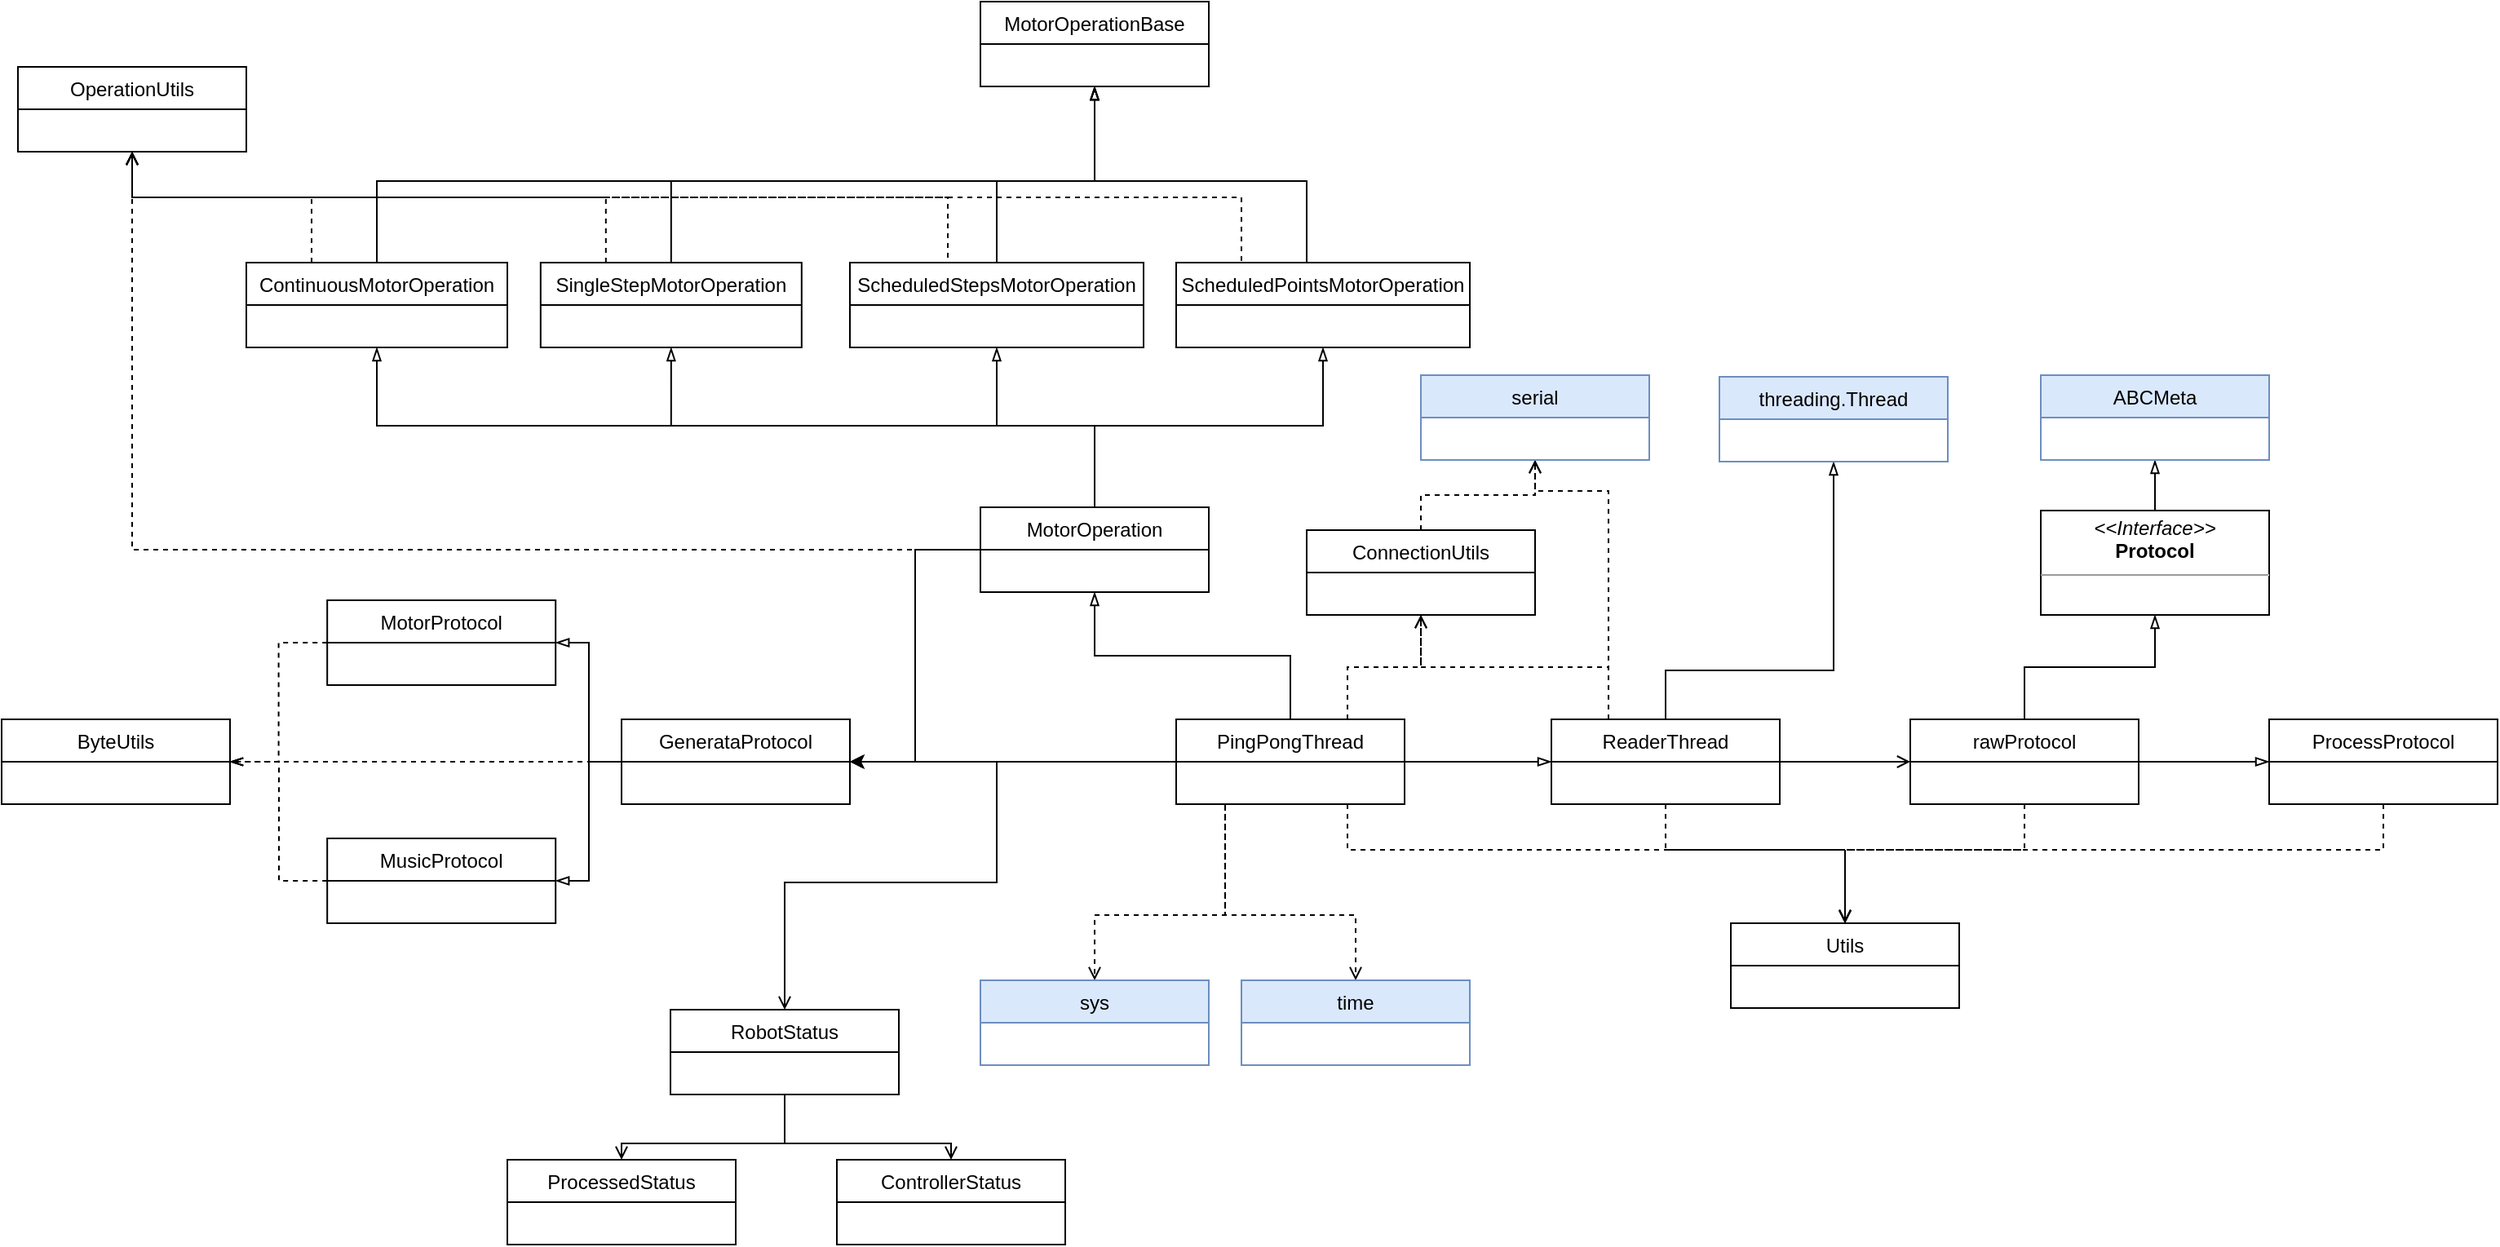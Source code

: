 <mxfile version="12.7.9"><diagram id="vr3LZQAEr9MCk4au9FMv" name="페이지-1"><mxGraphModel dx="2076" dy="1096" grid="1" gridSize="10" guides="1" tooltips="1" connect="1" arrows="1" fold="1" page="1" pageScale="1" pageWidth="827" pageHeight="1169" math="0" shadow="0"><root><mxCell id="0"/><mxCell id="1" parent="0"/><mxCell id="1E0AmDg_mKt3VvYwFSML-1" style="edgeStyle=orthogonalEdgeStyle;rounded=0;orthogonalLoop=1;jettySize=auto;html=1;entryX=0.5;entryY=1;entryDx=0;entryDy=0;endArrow=blockThin;endFill=0;" edge="1" parent="1" source="1E0AmDg_mKt3VvYwFSML-6" target="1E0AmDg_mKt3VvYwFSML-34"><mxGeometry relative="1" as="geometry"><Array as="points"><mxPoint x="1650" y="750"/><mxPoint x="1753" y="750"/></Array></mxGeometry></mxCell><mxCell id="1E0AmDg_mKt3VvYwFSML-2" style="edgeStyle=orthogonalEdgeStyle;rounded=0;orthogonalLoop=1;jettySize=auto;html=1;exitX=1;exitY=0.5;exitDx=0;exitDy=0;entryX=0;entryY=0.5;entryDx=0;entryDy=0;endArrow=open;endFill=0;" edge="1" parent="1" source="1E0AmDg_mKt3VvYwFSML-6" target="1E0AmDg_mKt3VvYwFSML-38"><mxGeometry relative="1" as="geometry"/></mxCell><mxCell id="1E0AmDg_mKt3VvYwFSML-3" style="edgeStyle=orthogonalEdgeStyle;rounded=0;orthogonalLoop=1;jettySize=auto;html=1;exitX=0.25;exitY=0;exitDx=0;exitDy=0;dashed=1;endArrow=open;endFill=0;entryX=0.5;entryY=1;entryDx=0;entryDy=0;" edge="1" parent="1" source="1E0AmDg_mKt3VvYwFSML-6" target="1E0AmDg_mKt3VvYwFSML-26"><mxGeometry relative="1" as="geometry"><mxPoint x="1500" y="720" as="targetPoint"/></mxGeometry></mxCell><mxCell id="1E0AmDg_mKt3VvYwFSML-4" style="edgeStyle=orthogonalEdgeStyle;rounded=0;orthogonalLoop=1;jettySize=auto;html=1;entryX=0.5;entryY=0;entryDx=0;entryDy=0;dashed=1;endArrow=open;endFill=0;" edge="1" parent="1" source="1E0AmDg_mKt3VvYwFSML-6" target="1E0AmDg_mKt3VvYwFSML-51"><mxGeometry relative="1" as="geometry"><Array as="points"><mxPoint x="1650" y="860"/><mxPoint x="1760" y="860"/></Array></mxGeometry></mxCell><mxCell id="1E0AmDg_mKt3VvYwFSML-5" style="edgeStyle=orthogonalEdgeStyle;rounded=0;orthogonalLoop=1;jettySize=auto;html=1;exitX=0.25;exitY=0;exitDx=0;exitDy=0;entryX=0.5;entryY=1;entryDx=0;entryDy=0;dashed=1;endArrow=open;endFill=0;" edge="1" parent="1" source="1E0AmDg_mKt3VvYwFSML-6" target="1E0AmDg_mKt3VvYwFSML-28"><mxGeometry relative="1" as="geometry"><Array as="points"><mxPoint x="1615" y="640"/><mxPoint x="1570" y="640"/></Array></mxGeometry></mxCell><mxCell id="1E0AmDg_mKt3VvYwFSML-6" value="ReaderThread" style="swimlane;fontStyle=0;childLayout=stackLayout;horizontal=1;startSize=26;fillColor=none;horizontalStack=0;resizeParent=1;resizeParentMax=0;resizeLast=0;collapsible=1;marginBottom=0;" vertex="1" parent="1"><mxGeometry x="1580" y="780" width="140" height="52" as="geometry"/></mxCell><mxCell id="1E0AmDg_mKt3VvYwFSML-7" style="edgeStyle=orthogonalEdgeStyle;rounded=0;orthogonalLoop=1;jettySize=auto;html=1;entryX=0;entryY=0.5;entryDx=0;entryDy=0;endArrow=blockThin;endFill=0;" edge="1" parent="1" source="1E0AmDg_mKt3VvYwFSML-15" target="1E0AmDg_mKt3VvYwFSML-6"><mxGeometry relative="1" as="geometry"/></mxCell><mxCell id="1E0AmDg_mKt3VvYwFSML-8" style="edgeStyle=orthogonalEdgeStyle;rounded=0;orthogonalLoop=1;jettySize=auto;html=1;entryX=0.5;entryY=1;entryDx=0;entryDy=0;endArrow=blockThin;endFill=0;" edge="1" parent="1" source="1E0AmDg_mKt3VvYwFSML-15" target="1E0AmDg_mKt3VvYwFSML-20"><mxGeometry relative="1" as="geometry"/></mxCell><mxCell id="1E0AmDg_mKt3VvYwFSML-9" style="edgeStyle=orthogonalEdgeStyle;rounded=0;orthogonalLoop=1;jettySize=auto;html=1;entryX=1;entryY=0.5;entryDx=0;entryDy=0;endArrow=open;endFill=0;" edge="1" parent="1" source="1E0AmDg_mKt3VvYwFSML-15" target="1E0AmDg_mKt3VvYwFSML-24"><mxGeometry relative="1" as="geometry"/></mxCell><mxCell id="1E0AmDg_mKt3VvYwFSML-10" style="edgeStyle=orthogonalEdgeStyle;rounded=0;orthogonalLoop=1;jettySize=auto;html=1;entryX=0.5;entryY=0;entryDx=0;entryDy=0;endArrow=open;endFill=0;" edge="1" parent="1" source="1E0AmDg_mKt3VvYwFSML-15" target="1E0AmDg_mKt3VvYwFSML-31"><mxGeometry relative="1" as="geometry"><Array as="points"><mxPoint x="1240" y="806"/><mxPoint x="1240" y="880"/><mxPoint x="1110" y="880"/></Array></mxGeometry></mxCell><mxCell id="1E0AmDg_mKt3VvYwFSML-11" style="edgeStyle=orthogonalEdgeStyle;rounded=0;orthogonalLoop=1;jettySize=auto;html=1;entryX=0.5;entryY=0;entryDx=0;entryDy=0;dashed=1;endArrow=open;endFill=0;exitX=0.25;exitY=1;exitDx=0;exitDy=0;" edge="1" parent="1" source="1E0AmDg_mKt3VvYwFSML-15" target="1E0AmDg_mKt3VvYwFSML-27"><mxGeometry relative="1" as="geometry"><Array as="points"><mxPoint x="1380" y="832"/><mxPoint x="1380" y="900"/><mxPoint x="1300" y="900"/></Array></mxGeometry></mxCell><mxCell id="1E0AmDg_mKt3VvYwFSML-12" style="edgeStyle=orthogonalEdgeStyle;rounded=0;orthogonalLoop=1;jettySize=auto;html=1;entryX=0.5;entryY=0;entryDx=0;entryDy=0;dashed=1;endArrow=open;endFill=0;" edge="1" parent="1" target="1E0AmDg_mKt3VvYwFSML-39"><mxGeometry relative="1" as="geometry"><mxPoint x="1380" y="832" as="sourcePoint"/><Array as="points"><mxPoint x="1380" y="900"/><mxPoint x="1460" y="900"/></Array></mxGeometry></mxCell><mxCell id="1E0AmDg_mKt3VvYwFSML-13" style="edgeStyle=orthogonalEdgeStyle;rounded=0;orthogonalLoop=1;jettySize=auto;html=1;entryX=0.5;entryY=0;entryDx=0;entryDy=0;dashed=1;endArrow=open;endFill=0;exitX=0.75;exitY=1;exitDx=0;exitDy=0;" edge="1" parent="1" source="1E0AmDg_mKt3VvYwFSML-15" target="1E0AmDg_mKt3VvYwFSML-51"><mxGeometry relative="1" as="geometry"><mxPoint x="1460" y="832" as="sourcePoint"/><Array as="points"><mxPoint x="1455" y="860"/><mxPoint x="1760" y="860"/></Array></mxGeometry></mxCell><mxCell id="1E0AmDg_mKt3VvYwFSML-14" style="edgeStyle=orthogonalEdgeStyle;rounded=0;orthogonalLoop=1;jettySize=auto;html=1;exitX=0.75;exitY=0;exitDx=0;exitDy=0;entryX=0.5;entryY=1;entryDx=0;entryDy=0;dashed=1;endArrow=open;endFill=0;" edge="1" parent="1" source="1E0AmDg_mKt3VvYwFSML-15" target="1E0AmDg_mKt3VvYwFSML-26"><mxGeometry relative="1" as="geometry"/></mxCell><mxCell id="1E0AmDg_mKt3VvYwFSML-15" value="PingPongThread" style="swimlane;fontStyle=0;childLayout=stackLayout;horizontal=1;startSize=26;fillColor=none;horizontalStack=0;resizeParent=1;resizeParentMax=0;resizeLast=0;collapsible=1;marginBottom=0;" vertex="1" parent="1"><mxGeometry x="1350" y="780" width="140" height="52" as="geometry"/></mxCell><mxCell id="1E0AmDg_mKt3VvYwFSML-16" style="edgeStyle=orthogonalEdgeStyle;rounded=0;orthogonalLoop=1;jettySize=auto;html=1;entryX=1;entryY=0.5;entryDx=0;entryDy=0;" edge="1" parent="1" source="1E0AmDg_mKt3VvYwFSML-20" target="1E0AmDg_mKt3VvYwFSML-24"><mxGeometry relative="1" as="geometry"/></mxCell><mxCell id="1E0AmDg_mKt3VvYwFSML-17" style="edgeStyle=orthogonalEdgeStyle;rounded=0;orthogonalLoop=1;jettySize=auto;html=1;entryX=0.5;entryY=1;entryDx=0;entryDy=0;dashed=1;endArrow=open;endFill=0;" edge="1" parent="1" source="1E0AmDg_mKt3VvYwFSML-20" target="1E0AmDg_mKt3VvYwFSML-50"><mxGeometry relative="1" as="geometry"/></mxCell><mxCell id="1E0AmDg_mKt3VvYwFSML-18" style="edgeStyle=orthogonalEdgeStyle;rounded=0;orthogonalLoop=1;jettySize=auto;html=1;entryX=0.5;entryY=1;entryDx=0;entryDy=0;endArrow=blockThin;endFill=0;" edge="1" parent="1" source="1E0AmDg_mKt3VvYwFSML-20" target="1E0AmDg_mKt3VvYwFSML-54"><mxGeometry relative="1" as="geometry"><Array as="points"><mxPoint x="1300" y="600"/><mxPoint x="1240" y="600"/></Array></mxGeometry></mxCell><mxCell id="1E0AmDg_mKt3VvYwFSML-19" style="edgeStyle=orthogonalEdgeStyle;rounded=0;orthogonalLoop=1;jettySize=auto;html=1;entryX=0.5;entryY=1;entryDx=0;entryDy=0;endArrow=blockThin;endFill=0;" edge="1" parent="1" source="1E0AmDg_mKt3VvYwFSML-20" target="1E0AmDg_mKt3VvYwFSML-57"><mxGeometry relative="1" as="geometry"><Array as="points"><mxPoint x="1300" y="600"/><mxPoint x="1440" y="600"/></Array></mxGeometry></mxCell><mxCell id="1E0AmDg_mKt3VvYwFSML-61" style="edgeStyle=orthogonalEdgeStyle;rounded=0;orthogonalLoop=1;jettySize=auto;html=1;entryX=0.5;entryY=1;entryDx=0;entryDy=0;endArrow=blockThin;endFill=0;" edge="1" parent="1" source="1E0AmDg_mKt3VvYwFSML-20" target="1E0AmDg_mKt3VvYwFSML-59"><mxGeometry relative="1" as="geometry"><Array as="points"><mxPoint x="1300" y="600"/><mxPoint x="1040" y="600"/></Array></mxGeometry></mxCell><mxCell id="1E0AmDg_mKt3VvYwFSML-62" style="edgeStyle=orthogonalEdgeStyle;rounded=0;orthogonalLoop=1;jettySize=auto;html=1;entryX=0.5;entryY=1;entryDx=0;entryDy=0;endArrow=blockThin;endFill=0;" edge="1" parent="1" source="1E0AmDg_mKt3VvYwFSML-20" target="1E0AmDg_mKt3VvYwFSML-60"><mxGeometry relative="1" as="geometry"><Array as="points"><mxPoint x="1300" y="600"/><mxPoint x="860" y="600"/></Array></mxGeometry></mxCell><mxCell id="1E0AmDg_mKt3VvYwFSML-20" value="MotorOperation" style="swimlane;fontStyle=0;childLayout=stackLayout;horizontal=1;startSize=26;fillColor=none;horizontalStack=0;resizeParent=1;resizeParentMax=0;resizeLast=0;collapsible=1;marginBottom=0;" vertex="1" parent="1"><mxGeometry x="1230" y="650" width="140" height="52" as="geometry"/></mxCell><mxCell id="1E0AmDg_mKt3VvYwFSML-21" style="edgeStyle=orthogonalEdgeStyle;rounded=0;orthogonalLoop=1;jettySize=auto;html=1;entryX=1;entryY=0.5;entryDx=0;entryDy=0;endArrow=blockThin;endFill=0;" edge="1" parent="1" source="1E0AmDg_mKt3VvYwFSML-24" target="1E0AmDg_mKt3VvYwFSML-47"><mxGeometry relative="1" as="geometry"><Array as="points"><mxPoint x="990" y="806"/><mxPoint x="990" y="733"/></Array></mxGeometry></mxCell><mxCell id="1E0AmDg_mKt3VvYwFSML-22" style="edgeStyle=orthogonalEdgeStyle;rounded=0;orthogonalLoop=1;jettySize=auto;html=1;entryX=1;entryY=0.5;entryDx=0;entryDy=0;endArrow=blockThin;endFill=0;" edge="1" parent="1" source="1E0AmDg_mKt3VvYwFSML-24" target="1E0AmDg_mKt3VvYwFSML-49"><mxGeometry relative="1" as="geometry"><Array as="points"><mxPoint x="990" y="806"/><mxPoint x="990" y="879"/></Array></mxGeometry></mxCell><mxCell id="1E0AmDg_mKt3VvYwFSML-23" style="edgeStyle=orthogonalEdgeStyle;rounded=0;orthogonalLoop=1;jettySize=auto;html=1;exitX=0;exitY=0.5;exitDx=0;exitDy=0;entryX=1;entryY=0.5;entryDx=0;entryDy=0;endArrow=openThin;endFill=0;dashed=1;" edge="1" parent="1" source="1E0AmDg_mKt3VvYwFSML-24" target="1E0AmDg_mKt3VvYwFSML-45"><mxGeometry relative="1" as="geometry"/></mxCell><mxCell id="1E0AmDg_mKt3VvYwFSML-24" value="GenerataProtocol" style="swimlane;fontStyle=0;childLayout=stackLayout;horizontal=1;startSize=26;fillColor=none;horizontalStack=0;resizeParent=1;resizeParentMax=0;resizeLast=0;collapsible=1;marginBottom=0;" vertex="1" parent="1"><mxGeometry x="1010" y="780" width="140" height="52" as="geometry"/></mxCell><mxCell id="1E0AmDg_mKt3VvYwFSML-25" style="edgeStyle=orthogonalEdgeStyle;rounded=0;orthogonalLoop=1;jettySize=auto;html=1;entryX=0.5;entryY=1;entryDx=0;entryDy=0;dashed=1;endArrow=open;endFill=0;" edge="1" parent="1" source="1E0AmDg_mKt3VvYwFSML-26" target="1E0AmDg_mKt3VvYwFSML-28"><mxGeometry relative="1" as="geometry"/></mxCell><mxCell id="1E0AmDg_mKt3VvYwFSML-26" value="ConnectionUtils" style="swimlane;fontStyle=0;childLayout=stackLayout;horizontal=1;startSize=26;fillColor=none;horizontalStack=0;resizeParent=1;resizeParentMax=0;resizeLast=0;collapsible=1;marginBottom=0;" vertex="1" parent="1"><mxGeometry x="1430" y="664" width="140" height="52" as="geometry"/></mxCell><mxCell id="1E0AmDg_mKt3VvYwFSML-27" value="sys" style="swimlane;fontStyle=0;childLayout=stackLayout;horizontal=1;startSize=26;fillColor=#dae8fc;horizontalStack=0;resizeParent=1;resizeParentMax=0;resizeLast=0;collapsible=1;marginBottom=0;strokeColor=#6c8ebf;" vertex="1" parent="1"><mxGeometry x="1230" y="940" width="140" height="52" as="geometry"/></mxCell><mxCell id="1E0AmDg_mKt3VvYwFSML-28" value="serial" style="swimlane;fontStyle=0;childLayout=stackLayout;horizontal=1;startSize=26;fillColor=#dae8fc;horizontalStack=0;resizeParent=1;resizeParentMax=0;resizeLast=0;collapsible=1;marginBottom=0;strokeColor=#6c8ebf;" vertex="1" parent="1"><mxGeometry x="1500" y="569.0" width="140" height="52" as="geometry"/></mxCell><mxCell id="1E0AmDg_mKt3VvYwFSML-29" style="edgeStyle=orthogonalEdgeStyle;rounded=0;orthogonalLoop=1;jettySize=auto;html=1;endArrow=open;endFill=0;exitX=0.5;exitY=1;exitDx=0;exitDy=0;" edge="1" parent="1" source="1E0AmDg_mKt3VvYwFSML-31" target="1E0AmDg_mKt3VvYwFSML-32"><mxGeometry relative="1" as="geometry"><Array as="points"><mxPoint x="1110" y="1040"/><mxPoint x="1212" y="1040"/></Array></mxGeometry></mxCell><mxCell id="1E0AmDg_mKt3VvYwFSML-30" style="edgeStyle=orthogonalEdgeStyle;rounded=0;orthogonalLoop=1;jettySize=auto;html=1;entryX=0.5;entryY=0;entryDx=0;entryDy=0;endArrow=open;endFill=0;exitX=0.5;exitY=1;exitDx=0;exitDy=0;" edge="1" parent="1" source="1E0AmDg_mKt3VvYwFSML-31" target="1E0AmDg_mKt3VvYwFSML-33"><mxGeometry relative="1" as="geometry"><Array as="points"><mxPoint x="1110" y="1040"/><mxPoint x="1010" y="1040"/></Array></mxGeometry></mxCell><mxCell id="1E0AmDg_mKt3VvYwFSML-31" value="RobotStatus" style="swimlane;fontStyle=0;childLayout=stackLayout;horizontal=1;startSize=26;fillColor=none;horizontalStack=0;resizeParent=1;resizeParentMax=0;resizeLast=0;collapsible=1;marginBottom=0;" vertex="1" parent="1"><mxGeometry x="1040" y="958" width="140" height="52" as="geometry"/></mxCell><mxCell id="1E0AmDg_mKt3VvYwFSML-32" value="ControllerStatus" style="swimlane;fontStyle=0;childLayout=stackLayout;horizontal=1;startSize=26;fillColor=none;horizontalStack=0;resizeParent=1;resizeParentMax=0;resizeLast=0;collapsible=1;marginBottom=0;" vertex="1" parent="1"><mxGeometry x="1142" y="1050" width="140" height="52" as="geometry"/></mxCell><mxCell id="1E0AmDg_mKt3VvYwFSML-33" value="ProcessedStatus" style="swimlane;fontStyle=0;childLayout=stackLayout;horizontal=1;startSize=26;fillColor=none;horizontalStack=0;resizeParent=1;resizeParentMax=0;resizeLast=0;collapsible=1;marginBottom=0;" vertex="1" parent="1"><mxGeometry x="940" y="1050" width="140" height="52" as="geometry"/></mxCell><mxCell id="1E0AmDg_mKt3VvYwFSML-34" value="threading.Thread" style="swimlane;fontStyle=0;childLayout=stackLayout;horizontal=1;startSize=26;fillColor=#dae8fc;horizontalStack=0;resizeParent=1;resizeParentMax=0;resizeLast=0;collapsible=1;marginBottom=0;strokeColor=#6c8ebf;" vertex="1" parent="1"><mxGeometry x="1683" y="570" width="140" height="52" as="geometry"/></mxCell><mxCell id="1E0AmDg_mKt3VvYwFSML-35" style="edgeStyle=orthogonalEdgeStyle;rounded=0;orthogonalLoop=1;jettySize=auto;html=1;endArrow=blockThin;endFill=0;entryX=0;entryY=0.5;entryDx=0;entryDy=0;" edge="1" parent="1" source="1E0AmDg_mKt3VvYwFSML-38" target="1E0AmDg_mKt3VvYwFSML-41"><mxGeometry relative="1" as="geometry"><mxPoint x="2085" y="785" as="targetPoint"/></mxGeometry></mxCell><mxCell id="1E0AmDg_mKt3VvYwFSML-36" style="edgeStyle=orthogonalEdgeStyle;rounded=0;orthogonalLoop=1;jettySize=auto;html=1;entryX=0.5;entryY=1;entryDx=0;entryDy=0;endArrow=blockThin;endFill=0;" edge="1" parent="1" source="1E0AmDg_mKt3VvYwFSML-38" target="1E0AmDg_mKt3VvYwFSML-43"><mxGeometry relative="1" as="geometry"/></mxCell><mxCell id="1E0AmDg_mKt3VvYwFSML-37" style="edgeStyle=orthogonalEdgeStyle;rounded=0;orthogonalLoop=1;jettySize=auto;html=1;entryX=0.5;entryY=0;entryDx=0;entryDy=0;dashed=1;endArrow=open;endFill=0;" edge="1" parent="1" source="1E0AmDg_mKt3VvYwFSML-38" target="1E0AmDg_mKt3VvYwFSML-51"><mxGeometry relative="1" as="geometry"><Array as="points"><mxPoint x="1870" y="860"/><mxPoint x="1760" y="860"/></Array></mxGeometry></mxCell><mxCell id="1E0AmDg_mKt3VvYwFSML-38" value="rawProtocol" style="swimlane;fontStyle=0;childLayout=stackLayout;horizontal=1;startSize=26;fillColor=none;horizontalStack=0;resizeParent=1;resizeParentMax=0;resizeLast=0;collapsible=1;marginBottom=0;" vertex="1" parent="1"><mxGeometry x="1800" y="780" width="140" height="52" as="geometry"/></mxCell><mxCell id="1E0AmDg_mKt3VvYwFSML-39" value="time" style="swimlane;fontStyle=0;childLayout=stackLayout;horizontal=1;startSize=26;fillColor=#dae8fc;horizontalStack=0;resizeParent=1;resizeParentMax=0;resizeLast=0;collapsible=1;marginBottom=0;strokeColor=#6c8ebf;" vertex="1" parent="1"><mxGeometry x="1390" y="940" width="140" height="52" as="geometry"/></mxCell><mxCell id="1E0AmDg_mKt3VvYwFSML-40" style="edgeStyle=orthogonalEdgeStyle;rounded=0;orthogonalLoop=1;jettySize=auto;html=1;dashed=1;endArrow=open;endFill=0;entryX=0.5;entryY=0;entryDx=0;entryDy=0;" edge="1" parent="1" source="1E0AmDg_mKt3VvYwFSML-41" target="1E0AmDg_mKt3VvYwFSML-51"><mxGeometry relative="1" as="geometry"><mxPoint x="1940" y="960" as="targetPoint"/><Array as="points"><mxPoint x="2090" y="860"/><mxPoint x="1760" y="860"/></Array></mxGeometry></mxCell><mxCell id="1E0AmDg_mKt3VvYwFSML-41" value="ProcessProtocol" style="swimlane;fontStyle=0;childLayout=stackLayout;horizontal=1;startSize=26;fillColor=none;horizontalStack=0;resizeParent=1;resizeParentMax=0;resizeLast=0;collapsible=1;marginBottom=0;" vertex="1" parent="1"><mxGeometry x="2020" y="780" width="140" height="52" as="geometry"/></mxCell><mxCell id="1E0AmDg_mKt3VvYwFSML-42" style="edgeStyle=orthogonalEdgeStyle;rounded=0;orthogonalLoop=1;jettySize=auto;html=1;entryX=0.5;entryY=1;entryDx=0;entryDy=0;endArrow=blockThin;endFill=0;" edge="1" parent="1" source="1E0AmDg_mKt3VvYwFSML-43" target="1E0AmDg_mKt3VvYwFSML-44"><mxGeometry relative="1" as="geometry"/></mxCell><mxCell id="1E0AmDg_mKt3VvYwFSML-43" value="&lt;p style=&quot;margin: 0px ; margin-top: 4px ; text-align: center&quot;&gt;&lt;i&gt;&amp;lt;&amp;lt;Interface&amp;gt;&amp;gt;&lt;/i&gt;&lt;br&gt;&lt;b&gt;Protocol&lt;/b&gt;&lt;/p&gt;&lt;hr size=&quot;1&quot;&gt;&lt;p style=&quot;margin: 0px ; margin-left: 4px&quot;&gt;&lt;/p&gt;&lt;p style=&quot;margin: 0px ; margin-left: 4px&quot;&gt;&lt;br&gt;&lt;/p&gt;" style="verticalAlign=top;align=left;overflow=fill;fontSize=12;fontFamily=Helvetica;html=1;" vertex="1" parent="1"><mxGeometry x="1880" y="652" width="140" height="64" as="geometry"/></mxCell><mxCell id="1E0AmDg_mKt3VvYwFSML-44" value="ABCMeta" style="swimlane;fontStyle=0;childLayout=stackLayout;horizontal=1;startSize=26;fillColor=#dae8fc;horizontalStack=0;resizeParent=1;resizeParentMax=0;resizeLast=0;collapsible=1;marginBottom=0;strokeColor=#6c8ebf;" vertex="1" parent="1"><mxGeometry x="1880" y="569" width="140" height="52" as="geometry"/></mxCell><mxCell id="1E0AmDg_mKt3VvYwFSML-45" value="ByteUtils" style="swimlane;fontStyle=0;childLayout=stackLayout;horizontal=1;startSize=26;fillColor=none;horizontalStack=0;resizeParent=1;resizeParentMax=0;resizeLast=0;collapsible=1;marginBottom=0;" vertex="1" parent="1"><mxGeometry x="630" y="780" width="140" height="52" as="geometry"/></mxCell><mxCell id="1E0AmDg_mKt3VvYwFSML-46" style="edgeStyle=orthogonalEdgeStyle;rounded=0;orthogonalLoop=1;jettySize=auto;html=1;entryX=1;entryY=0.5;entryDx=0;entryDy=0;dashed=1;endArrow=openThin;endFill=0;" edge="1" parent="1" source="1E0AmDg_mKt3VvYwFSML-47" target="1E0AmDg_mKt3VvYwFSML-45"><mxGeometry relative="1" as="geometry"/></mxCell><mxCell id="1E0AmDg_mKt3VvYwFSML-47" value="MotorProtocol" style="swimlane;fontStyle=0;childLayout=stackLayout;horizontal=1;startSize=26;fillColor=none;horizontalStack=0;resizeParent=1;resizeParentMax=0;resizeLast=0;collapsible=1;marginBottom=0;" vertex="1" parent="1"><mxGeometry x="829.59" y="707" width="140" height="52" as="geometry"/></mxCell><mxCell id="1E0AmDg_mKt3VvYwFSML-48" style="edgeStyle=orthogonalEdgeStyle;rounded=0;orthogonalLoop=1;jettySize=auto;html=1;dashed=1;endArrow=openThin;endFill=0;entryX=1;entryY=0.5;entryDx=0;entryDy=0;" edge="1" parent="1" source="1E0AmDg_mKt3VvYwFSML-49" target="1E0AmDg_mKt3VvYwFSML-45"><mxGeometry relative="1" as="geometry"><mxPoint x="789.59" y="815" as="targetPoint"/><Array as="points"><mxPoint x="800" y="879"/><mxPoint x="800" y="806"/></Array></mxGeometry></mxCell><mxCell id="1E0AmDg_mKt3VvYwFSML-49" value="MusicProtocol" style="swimlane;fontStyle=0;childLayout=stackLayout;horizontal=1;startSize=26;fillColor=none;horizontalStack=0;resizeParent=1;resizeParentMax=0;resizeLast=0;collapsible=1;marginBottom=0;" vertex="1" parent="1"><mxGeometry x="829.59" y="853" width="140" height="52" as="geometry"/></mxCell><mxCell id="1E0AmDg_mKt3VvYwFSML-50" value="OperationUtils" style="swimlane;fontStyle=0;childLayout=stackLayout;horizontal=1;startSize=26;horizontalStack=0;resizeParent=1;resizeParentMax=0;resizeLast=0;collapsible=1;marginBottom=0;" vertex="1" parent="1"><mxGeometry x="640" y="380" width="140" height="52" as="geometry"/></mxCell><mxCell id="1E0AmDg_mKt3VvYwFSML-51" value="Utils" style="swimlane;fontStyle=0;childLayout=stackLayout;horizontal=1;startSize=26;fillColor=none;horizontalStack=0;resizeParent=1;resizeParentMax=0;resizeLast=0;collapsible=1;marginBottom=0;" vertex="1" parent="1"><mxGeometry x="1690" y="905" width="140" height="52" as="geometry"/></mxCell><mxCell id="1E0AmDg_mKt3VvYwFSML-52" style="edgeStyle=orthogonalEdgeStyle;rounded=0;orthogonalLoop=1;jettySize=auto;html=1;entryX=0.5;entryY=1;entryDx=0;entryDy=0;dashed=1;endArrow=open;endFill=0;exitX=0.25;exitY=0;exitDx=0;exitDy=0;" edge="1" parent="1" source="1E0AmDg_mKt3VvYwFSML-54" target="1E0AmDg_mKt3VvYwFSML-50"><mxGeometry relative="1" as="geometry"><Array as="points"><mxPoint x="1210" y="460"/><mxPoint x="710" y="460"/></Array></mxGeometry></mxCell><mxCell id="1E0AmDg_mKt3VvYwFSML-53" style="edgeStyle=orthogonalEdgeStyle;rounded=0;orthogonalLoop=1;jettySize=auto;html=1;entryX=0.5;entryY=1;entryDx=0;entryDy=0;endArrow=blockThin;endFill=0;" edge="1" parent="1" source="1E0AmDg_mKt3VvYwFSML-54" target="1E0AmDg_mKt3VvYwFSML-58"><mxGeometry relative="1" as="geometry"><Array as="points"><mxPoint x="1240" y="450"/><mxPoint x="1300" y="450"/></Array></mxGeometry></mxCell><mxCell id="1E0AmDg_mKt3VvYwFSML-54" value="ScheduledStepsMotorOperation" style="swimlane;fontStyle=0;childLayout=stackLayout;horizontal=1;startSize=26;fillColor=none;horizontalStack=0;resizeParent=1;resizeParentMax=0;resizeLast=0;collapsible=1;marginBottom=0;" vertex="1" parent="1"><mxGeometry x="1150" y="500" width="180" height="52" as="geometry"/></mxCell><mxCell id="1E0AmDg_mKt3VvYwFSML-55" style="edgeStyle=orthogonalEdgeStyle;rounded=0;orthogonalLoop=1;jettySize=auto;html=1;entryX=0.5;entryY=1;entryDx=0;entryDy=0;dashed=1;endArrow=open;endFill=0;exitX=0.25;exitY=0;exitDx=0;exitDy=0;" edge="1" parent="1" source="1E0AmDg_mKt3VvYwFSML-57" target="1E0AmDg_mKt3VvYwFSML-50"><mxGeometry relative="1" as="geometry"><Array as="points"><mxPoint x="1390" y="460"/><mxPoint x="710" y="460"/></Array></mxGeometry></mxCell><mxCell id="1E0AmDg_mKt3VvYwFSML-56" style="edgeStyle=orthogonalEdgeStyle;rounded=0;orthogonalLoop=1;jettySize=auto;html=1;entryX=0.5;entryY=1;entryDx=0;entryDy=0;endArrow=blockThin;endFill=0;" edge="1" parent="1" source="1E0AmDg_mKt3VvYwFSML-57" target="1E0AmDg_mKt3VvYwFSML-58"><mxGeometry relative="1" as="geometry"><Array as="points"><mxPoint x="1430" y="450"/><mxPoint x="1300" y="450"/></Array></mxGeometry></mxCell><mxCell id="1E0AmDg_mKt3VvYwFSML-57" value="ScheduledPointsMotorOperation" style="swimlane;fontStyle=0;childLayout=stackLayout;horizontal=1;startSize=26;fillColor=none;horizontalStack=0;resizeParent=1;resizeParentMax=0;resizeLast=0;collapsible=1;marginBottom=0;" vertex="1" parent="1"><mxGeometry x="1350" y="500" width="180" height="52" as="geometry"/></mxCell><mxCell id="1E0AmDg_mKt3VvYwFSML-58" value="MotorOperationBase" style="swimlane;fontStyle=0;childLayout=stackLayout;horizontal=1;startSize=26;horizontalStack=0;resizeParent=1;resizeParentMax=0;resizeLast=0;collapsible=1;marginBottom=0;" vertex="1" parent="1"><mxGeometry x="1230" y="340" width="140" height="52" as="geometry"/></mxCell><mxCell id="1E0AmDg_mKt3VvYwFSML-63" style="edgeStyle=orthogonalEdgeStyle;rounded=0;orthogonalLoop=1;jettySize=auto;html=1;entryX=0.5;entryY=1;entryDx=0;entryDy=0;endArrow=blockThin;endFill=0;" edge="1" parent="1" source="1E0AmDg_mKt3VvYwFSML-59" target="1E0AmDg_mKt3VvYwFSML-58"><mxGeometry relative="1" as="geometry"><Array as="points"><mxPoint x="1040" y="450"/><mxPoint x="1300" y="450"/></Array></mxGeometry></mxCell><mxCell id="1E0AmDg_mKt3VvYwFSML-68" style="edgeStyle=orthogonalEdgeStyle;rounded=0;orthogonalLoop=1;jettySize=auto;html=1;exitX=0.25;exitY=0;exitDx=0;exitDy=0;entryX=0.5;entryY=1;entryDx=0;entryDy=0;dashed=1;endArrow=open;endFill=0;" edge="1" parent="1" source="1E0AmDg_mKt3VvYwFSML-59" target="1E0AmDg_mKt3VvYwFSML-50"><mxGeometry relative="1" as="geometry"><Array as="points"><mxPoint x="1000" y="460"/><mxPoint x="710" y="460"/></Array></mxGeometry></mxCell><mxCell id="1E0AmDg_mKt3VvYwFSML-59" value="SingleStepMotorOperation" style="swimlane;fontStyle=0;childLayout=stackLayout;horizontal=1;startSize=26;fillColor=none;horizontalStack=0;resizeParent=1;resizeParentMax=0;resizeLast=0;collapsible=1;marginBottom=0;" vertex="1" parent="1"><mxGeometry x="960.41" y="500" width="160" height="52" as="geometry"/></mxCell><mxCell id="1E0AmDg_mKt3VvYwFSML-64" style="edgeStyle=orthogonalEdgeStyle;rounded=0;orthogonalLoop=1;jettySize=auto;html=1;entryX=0.5;entryY=1;entryDx=0;entryDy=0;endArrow=blockThin;endFill=0;" edge="1" parent="1" source="1E0AmDg_mKt3VvYwFSML-60" target="1E0AmDg_mKt3VvYwFSML-58"><mxGeometry relative="1" as="geometry"><Array as="points"><mxPoint x="860" y="450"/><mxPoint x="1300" y="450"/></Array></mxGeometry></mxCell><mxCell id="1E0AmDg_mKt3VvYwFSML-67" style="edgeStyle=orthogonalEdgeStyle;rounded=0;orthogonalLoop=1;jettySize=auto;html=1;exitX=0.25;exitY=0;exitDx=0;exitDy=0;endArrow=open;endFill=0;entryX=0.5;entryY=1;entryDx=0;entryDy=0;dashed=1;" edge="1" parent="1" source="1E0AmDg_mKt3VvYwFSML-60" target="1E0AmDg_mKt3VvYwFSML-50"><mxGeometry relative="1" as="geometry"><mxPoint x="730" y="440" as="targetPoint"/><Array as="points"><mxPoint x="820" y="460"/><mxPoint x="710" y="460"/></Array></mxGeometry></mxCell><mxCell id="1E0AmDg_mKt3VvYwFSML-60" value="ContinuousMotorOperation" style="swimlane;fontStyle=0;childLayout=stackLayout;horizontal=1;startSize=26;fillColor=none;horizontalStack=0;resizeParent=1;resizeParentMax=0;resizeLast=0;collapsible=1;marginBottom=0;" vertex="1" parent="1"><mxGeometry x="780" y="500" width="160" height="52" as="geometry"/></mxCell></root></mxGraphModel></diagram></mxfile>